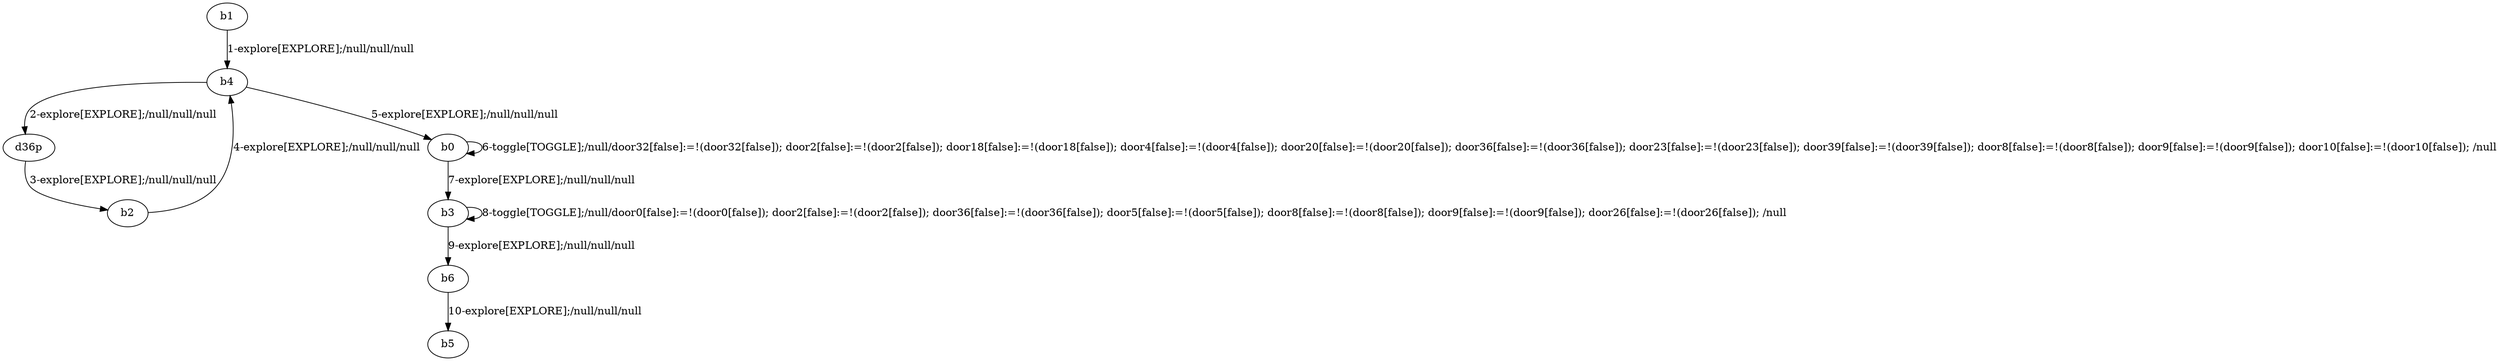 # Total number of goals covered by this test: 2
# b4 --> b0
# b0 --> b3

digraph g {
"b1" -> "b4" [label = "1-explore[EXPLORE];/null/null/null"];
"b4" -> "d36p" [label = "2-explore[EXPLORE];/null/null/null"];
"d36p" -> "b2" [label = "3-explore[EXPLORE];/null/null/null"];
"b2" -> "b4" [label = "4-explore[EXPLORE];/null/null/null"];
"b4" -> "b0" [label = "5-explore[EXPLORE];/null/null/null"];
"b0" -> "b0" [label = "6-toggle[TOGGLE];/null/door32[false]:=!(door32[false]); door2[false]:=!(door2[false]); door18[false]:=!(door18[false]); door4[false]:=!(door4[false]); door20[false]:=!(door20[false]); door36[false]:=!(door36[false]); door23[false]:=!(door23[false]); door39[false]:=!(door39[false]); door8[false]:=!(door8[false]); door9[false]:=!(door9[false]); door10[false]:=!(door10[false]); /null"];
"b0" -> "b3" [label = "7-explore[EXPLORE];/null/null/null"];
"b3" -> "b3" [label = "8-toggle[TOGGLE];/null/door0[false]:=!(door0[false]); door2[false]:=!(door2[false]); door36[false]:=!(door36[false]); door5[false]:=!(door5[false]); door8[false]:=!(door8[false]); door9[false]:=!(door9[false]); door26[false]:=!(door26[false]); /null"];
"b3" -> "b6" [label = "9-explore[EXPLORE];/null/null/null"];
"b6" -> "b5" [label = "10-explore[EXPLORE];/null/null/null"];
}